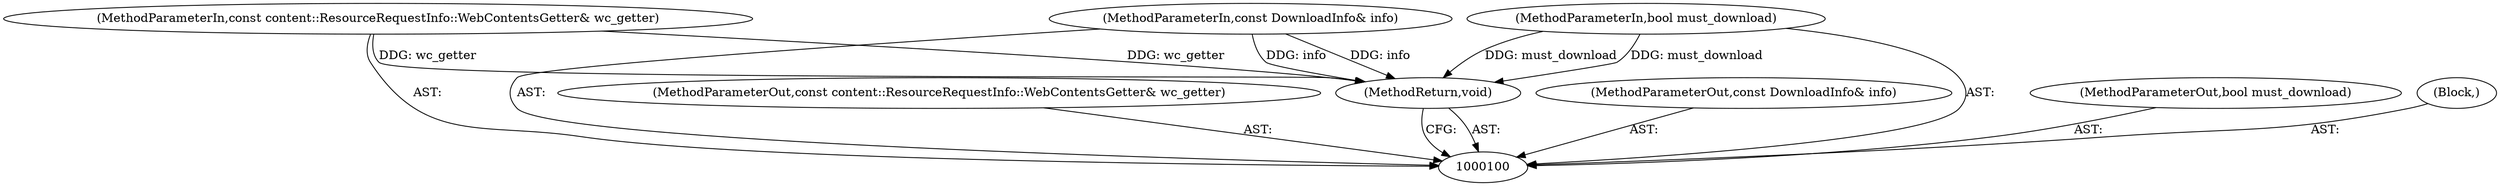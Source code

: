 digraph "1_Chrome_5fc08cfb098acce49344d2e89cc27c915903f81c_5" {
"1000105" [label="(MethodReturn,void)"];
"1000101" [label="(MethodParameterIn,const content::ResourceRequestInfo::WebContentsGetter& wc_getter)"];
"1000111" [label="(MethodParameterOut,const content::ResourceRequestInfo::WebContentsGetter& wc_getter)"];
"1000103" [label="(MethodParameterIn,const DownloadInfo& info)"];
"1000113" [label="(MethodParameterOut,const DownloadInfo& info)"];
"1000102" [label="(MethodParameterIn,bool must_download)"];
"1000112" [label="(MethodParameterOut,bool must_download)"];
"1000104" [label="(Block,)"];
"1000105" -> "1000100"  [label="AST: "];
"1000105" -> "1000100"  [label="CFG: "];
"1000103" -> "1000105"  [label="DDG: info"];
"1000102" -> "1000105"  [label="DDG: must_download"];
"1000101" -> "1000105"  [label="DDG: wc_getter"];
"1000101" -> "1000100"  [label="AST: "];
"1000101" -> "1000105"  [label="DDG: wc_getter"];
"1000111" -> "1000100"  [label="AST: "];
"1000103" -> "1000100"  [label="AST: "];
"1000103" -> "1000105"  [label="DDG: info"];
"1000113" -> "1000100"  [label="AST: "];
"1000102" -> "1000100"  [label="AST: "];
"1000102" -> "1000105"  [label="DDG: must_download"];
"1000112" -> "1000100"  [label="AST: "];
"1000104" -> "1000100"  [label="AST: "];
}
